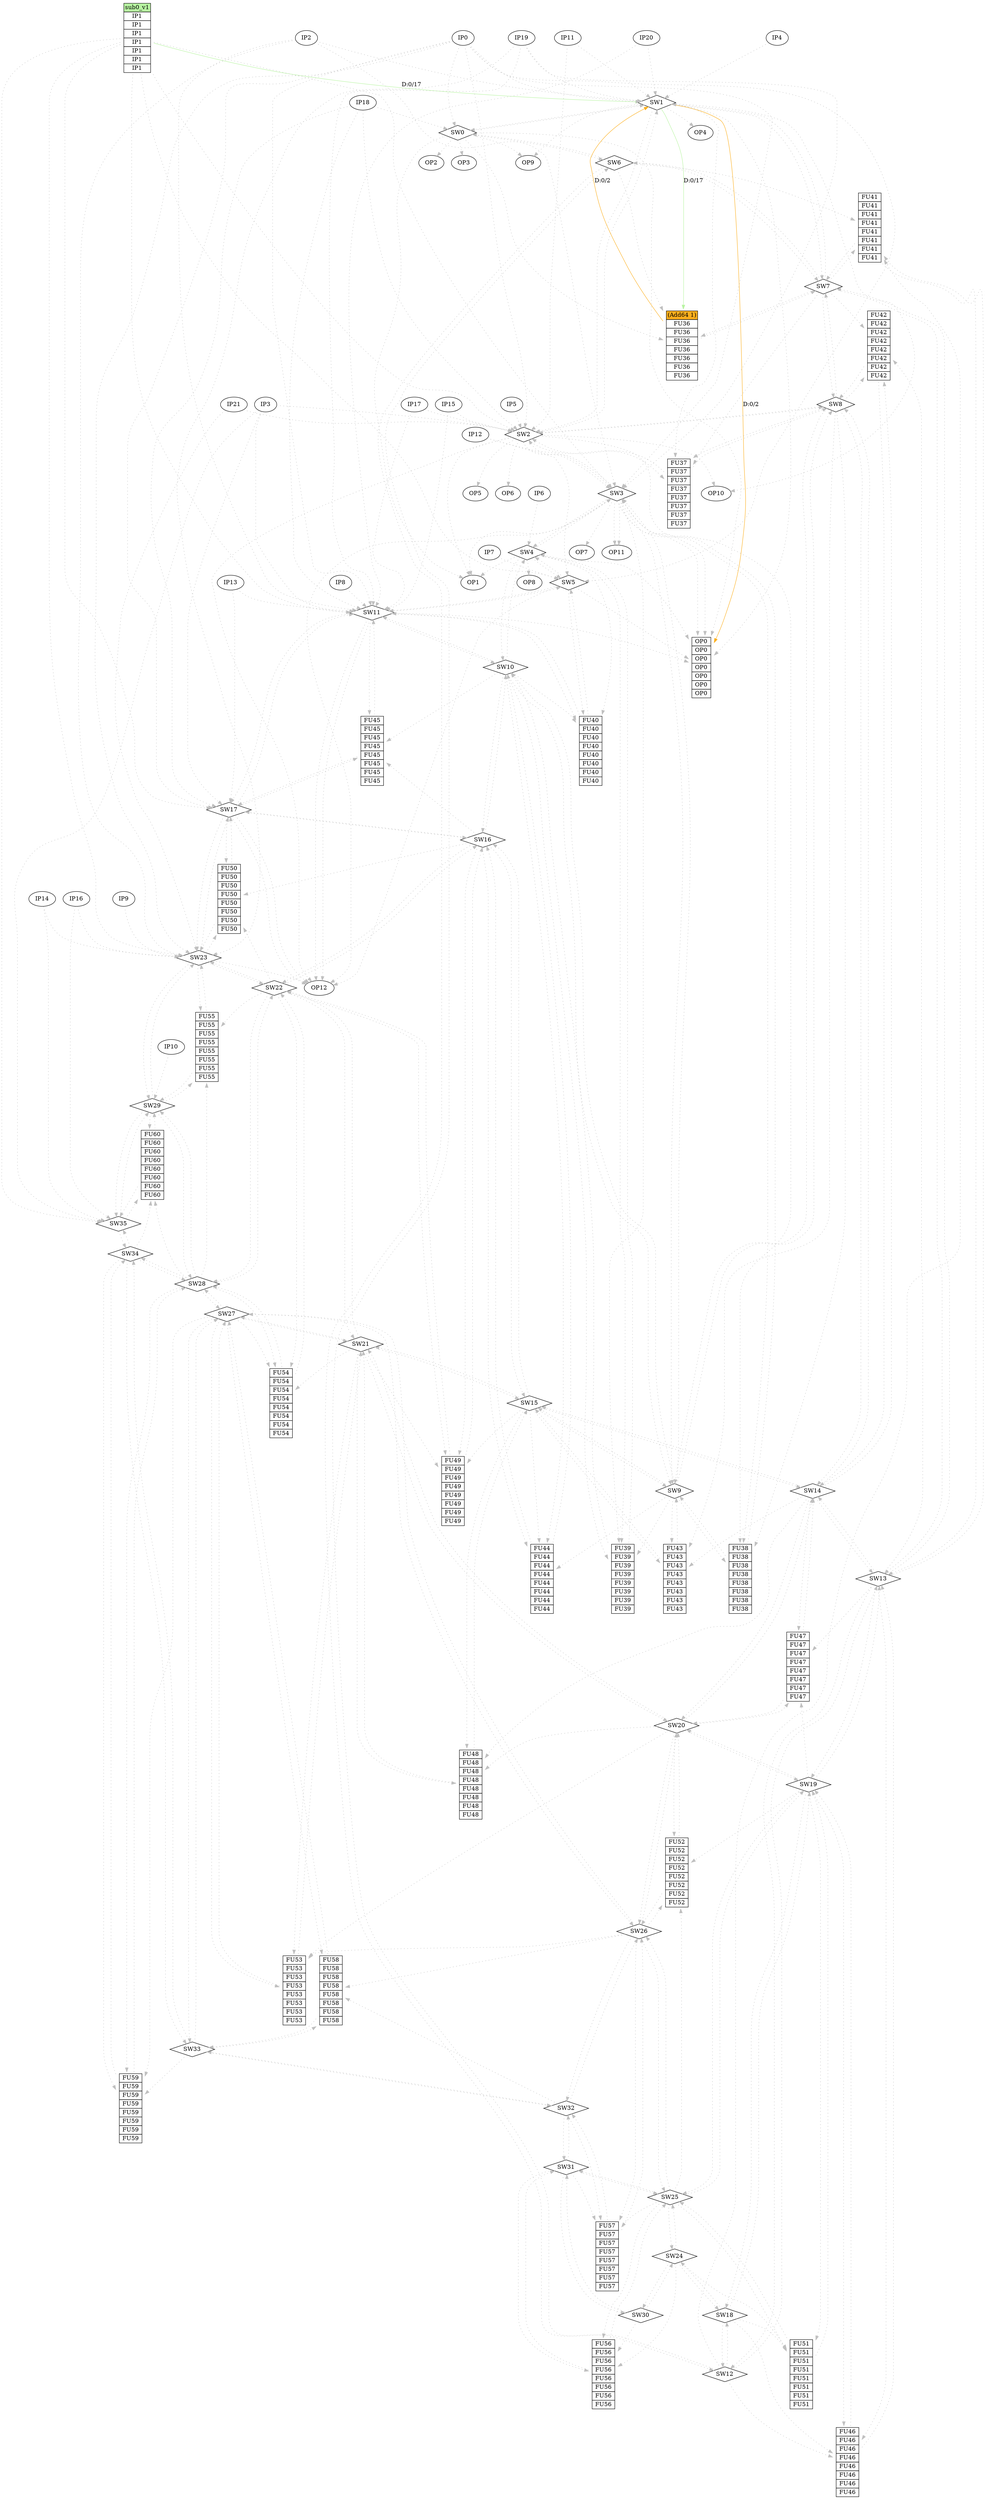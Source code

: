 digraph sched {
IP1[shape=plaintext, label = <<table border="0" cellspacing="0"><tr><td port="sub0_v1" border="1" bgcolor="#b8f4a2">sub0_v1</td></tr><tr><td border="1"> IP1 </td></tr><tr><td border="1"> IP1 </td></tr><tr><td border="1"> IP1 </td></tr><tr><td border="1"> IP1 </td></tr><tr><td border="1"> IP1 </td></tr><tr><td border="1"> IP1 </td></tr><tr><td border="1"> IP1 </td></tr>
</table>>, pos = "-2,1!", pin=true];
OP0[shape=plaintext, label = <<table border="0" cellspacing="0"><tr><td border="1"> OP0 </td></tr><tr><td border="1"> OP0 </td></tr><tr><td border="1"> OP0 </td></tr><tr><td border="1"> OP0 </td></tr><tr><td border="1"> OP0 </td></tr><tr><td border="1"> OP0 </td></tr><tr><td border="1"> OP0 </td></tr>
</table>>, pos = "-2,1!", pin=true];
SW0 [shape=diamond, pos = "-4,3!", pin=true];
SW1 [shape=diamond, pos = "-4,3!", pin=true];
SW2 [shape=diamond, pos = "-4,3!", pin=true];
SW3 [shape=diamond, pos = "-4,3!", pin=true];
SW4 [shape=diamond, pos = "-4,3!", pin=true];
SW5 [shape=diamond, pos = "-4,3!", pin=true];
SW6 [shape=diamond, pos = "-4,3!", pin=true];
SW7 [shape=diamond, pos = "-4,3!", pin=true];
SW8 [shape=diamond, pos = "-4,3!", pin=true];
SW9 [shape=diamond, pos = "-4,3!", pin=true];
SW10 [shape=diamond, pos = "-4,3!", pin=true];
SW11 [shape=diamond, pos = "-4,3!", pin=true];
SW12 [shape=diamond, pos = "-4,3!", pin=true];
SW13 [shape=diamond, pos = "-4,3!", pin=true];
SW14 [shape=diamond, pos = "-4,3!", pin=true];
SW15 [shape=diamond, pos = "-4,3!", pin=true];
SW16 [shape=diamond, pos = "-4,3!", pin=true];
SW17 [shape=diamond, pos = "-4,3!", pin=true];
SW18 [shape=diamond, pos = "-4,3!", pin=true];
SW19 [shape=diamond, pos = "-4,3!", pin=true];
SW20 [shape=diamond, pos = "-4,3!", pin=true];
SW21 [shape=diamond, pos = "-4,3!", pin=true];
SW22 [shape=diamond, pos = "-4,3!", pin=true];
SW23 [shape=diamond, pos = "-4,3!", pin=true];
SW24 [shape=diamond, pos = "-4,3!", pin=true];
SW25 [shape=diamond, pos = "-4,3!", pin=true];
SW26 [shape=diamond, pos = "-4,3!", pin=true];
SW27 [shape=diamond, pos = "-4,3!", pin=true];
SW28 [shape=diamond, pos = "-4,3!", pin=true];
SW29 [shape=diamond, pos = "-4,3!", pin=true];
SW30 [shape=diamond, pos = "-4,3!", pin=true];
SW31 [shape=diamond, pos = "-4,3!", pin=true];
SW32 [shape=diamond, pos = "-4,3!", pin=true];
SW33 [shape=diamond, pos = "-4,3!", pin=true];
SW34 [shape=diamond, pos = "-4,3!", pin=true];
SW35 [shape=diamond, pos = "-4,3!", pin=true];
FU36[shape=plaintext, label = <<table border="0" cellspacing="0"><tr><td port="(Add64 1)" border="1" bgcolor="#fcaf1d">(Add64 1)</td></tr><tr><td border="1"> FU36 </td></tr><tr><td border="1"> FU36 </td></tr><tr><td border="1"> FU36 </td></tr><tr><td border="1"> FU36 </td></tr><tr><td border="1"> FU36 </td></tr><tr><td border="1"> FU36 </td></tr><tr><td border="1"> FU36 </td></tr>
</table>>, pos = "-2,1!", pin=true];
FU37[shape=plaintext, label = <<table border="0" cellspacing="0"><tr><td border="1"> FU37 </td></tr><tr><td border="1"> FU37 </td></tr><tr><td border="1"> FU37 </td></tr><tr><td border="1"> FU37 </td></tr><tr><td border="1"> FU37 </td></tr><tr><td border="1"> FU37 </td></tr><tr><td border="1"> FU37 </td></tr><tr><td border="1"> FU37 </td></tr>
</table>>, pos = "-2,1!", pin=true];
FU38[shape=plaintext, label = <<table border="0" cellspacing="0"><tr><td border="1"> FU38 </td></tr><tr><td border="1"> FU38 </td></tr><tr><td border="1"> FU38 </td></tr><tr><td border="1"> FU38 </td></tr><tr><td border="1"> FU38 </td></tr><tr><td border="1"> FU38 </td></tr><tr><td border="1"> FU38 </td></tr><tr><td border="1"> FU38 </td></tr>
</table>>, pos = "-2,1!", pin=true];
FU39[shape=plaintext, label = <<table border="0" cellspacing="0"><tr><td border="1"> FU39 </td></tr><tr><td border="1"> FU39 </td></tr><tr><td border="1"> FU39 </td></tr><tr><td border="1"> FU39 </td></tr><tr><td border="1"> FU39 </td></tr><tr><td border="1"> FU39 </td></tr><tr><td border="1"> FU39 </td></tr><tr><td border="1"> FU39 </td></tr>
</table>>, pos = "-2,1!", pin=true];
FU40[shape=plaintext, label = <<table border="0" cellspacing="0"><tr><td border="1"> FU40 </td></tr><tr><td border="1"> FU40 </td></tr><tr><td border="1"> FU40 </td></tr><tr><td border="1"> FU40 </td></tr><tr><td border="1"> FU40 </td></tr><tr><td border="1"> FU40 </td></tr><tr><td border="1"> FU40 </td></tr><tr><td border="1"> FU40 </td></tr>
</table>>, pos = "-2,1!", pin=true];
FU41[shape=plaintext, label = <<table border="0" cellspacing="0"><tr><td border="1"> FU41 </td></tr><tr><td border="1"> FU41 </td></tr><tr><td border="1"> FU41 </td></tr><tr><td border="1"> FU41 </td></tr><tr><td border="1"> FU41 </td></tr><tr><td border="1"> FU41 </td></tr><tr><td border="1"> FU41 </td></tr><tr><td border="1"> FU41 </td></tr>
</table>>, pos = "-2,1!", pin=true];
FU42[shape=plaintext, label = <<table border="0" cellspacing="0"><tr><td border="1"> FU42 </td></tr><tr><td border="1"> FU42 </td></tr><tr><td border="1"> FU42 </td></tr><tr><td border="1"> FU42 </td></tr><tr><td border="1"> FU42 </td></tr><tr><td border="1"> FU42 </td></tr><tr><td border="1"> FU42 </td></tr><tr><td border="1"> FU42 </td></tr>
</table>>, pos = "-2,1!", pin=true];
FU43[shape=plaintext, label = <<table border="0" cellspacing="0"><tr><td border="1"> FU43 </td></tr><tr><td border="1"> FU43 </td></tr><tr><td border="1"> FU43 </td></tr><tr><td border="1"> FU43 </td></tr><tr><td border="1"> FU43 </td></tr><tr><td border="1"> FU43 </td></tr><tr><td border="1"> FU43 </td></tr><tr><td border="1"> FU43 </td></tr>
</table>>, pos = "-2,1!", pin=true];
FU44[shape=plaintext, label = <<table border="0" cellspacing="0"><tr><td border="1"> FU44 </td></tr><tr><td border="1"> FU44 </td></tr><tr><td border="1"> FU44 </td></tr><tr><td border="1"> FU44 </td></tr><tr><td border="1"> FU44 </td></tr><tr><td border="1"> FU44 </td></tr><tr><td border="1"> FU44 </td></tr><tr><td border="1"> FU44 </td></tr>
</table>>, pos = "-2,1!", pin=true];
FU45[shape=plaintext, label = <<table border="0" cellspacing="0"><tr><td border="1"> FU45 </td></tr><tr><td border="1"> FU45 </td></tr><tr><td border="1"> FU45 </td></tr><tr><td border="1"> FU45 </td></tr><tr><td border="1"> FU45 </td></tr><tr><td border="1"> FU45 </td></tr><tr><td border="1"> FU45 </td></tr><tr><td border="1"> FU45 </td></tr>
</table>>, pos = "-2,1!", pin=true];
FU46[shape=plaintext, label = <<table border="0" cellspacing="0"><tr><td border="1"> FU46 </td></tr><tr><td border="1"> FU46 </td></tr><tr><td border="1"> FU46 </td></tr><tr><td border="1"> FU46 </td></tr><tr><td border="1"> FU46 </td></tr><tr><td border="1"> FU46 </td></tr><tr><td border="1"> FU46 </td></tr><tr><td border="1"> FU46 </td></tr>
</table>>, pos = "-2,1!", pin=true];
FU47[shape=plaintext, label = <<table border="0" cellspacing="0"><tr><td border="1"> FU47 </td></tr><tr><td border="1"> FU47 </td></tr><tr><td border="1"> FU47 </td></tr><tr><td border="1"> FU47 </td></tr><tr><td border="1"> FU47 </td></tr><tr><td border="1"> FU47 </td></tr><tr><td border="1"> FU47 </td></tr><tr><td border="1"> FU47 </td></tr>
</table>>, pos = "-2,1!", pin=true];
FU48[shape=plaintext, label = <<table border="0" cellspacing="0"><tr><td border="1"> FU48 </td></tr><tr><td border="1"> FU48 </td></tr><tr><td border="1"> FU48 </td></tr><tr><td border="1"> FU48 </td></tr><tr><td border="1"> FU48 </td></tr><tr><td border="1"> FU48 </td></tr><tr><td border="1"> FU48 </td></tr><tr><td border="1"> FU48 </td></tr>
</table>>, pos = "-2,1!", pin=true];
FU49[shape=plaintext, label = <<table border="0" cellspacing="0"><tr><td border="1"> FU49 </td></tr><tr><td border="1"> FU49 </td></tr><tr><td border="1"> FU49 </td></tr><tr><td border="1"> FU49 </td></tr><tr><td border="1"> FU49 </td></tr><tr><td border="1"> FU49 </td></tr><tr><td border="1"> FU49 </td></tr><tr><td border="1"> FU49 </td></tr>
</table>>, pos = "-2,1!", pin=true];
FU50[shape=plaintext, label = <<table border="0" cellspacing="0"><tr><td border="1"> FU50 </td></tr><tr><td border="1"> FU50 </td></tr><tr><td border="1"> FU50 </td></tr><tr><td border="1"> FU50 </td></tr><tr><td border="1"> FU50 </td></tr><tr><td border="1"> FU50 </td></tr><tr><td border="1"> FU50 </td></tr><tr><td border="1"> FU50 </td></tr>
</table>>, pos = "-2,1!", pin=true];
FU51[shape=plaintext, label = <<table border="0" cellspacing="0"><tr><td border="1"> FU51 </td></tr><tr><td border="1"> FU51 </td></tr><tr><td border="1"> FU51 </td></tr><tr><td border="1"> FU51 </td></tr><tr><td border="1"> FU51 </td></tr><tr><td border="1"> FU51 </td></tr><tr><td border="1"> FU51 </td></tr><tr><td border="1"> FU51 </td></tr>
</table>>, pos = "-2,1!", pin=true];
FU52[shape=plaintext, label = <<table border="0" cellspacing="0"><tr><td border="1"> FU52 </td></tr><tr><td border="1"> FU52 </td></tr><tr><td border="1"> FU52 </td></tr><tr><td border="1"> FU52 </td></tr><tr><td border="1"> FU52 </td></tr><tr><td border="1"> FU52 </td></tr><tr><td border="1"> FU52 </td></tr><tr><td border="1"> FU52 </td></tr>
</table>>, pos = "-2,1!", pin=true];
FU53[shape=plaintext, label = <<table border="0" cellspacing="0"><tr><td border="1"> FU53 </td></tr><tr><td border="1"> FU53 </td></tr><tr><td border="1"> FU53 </td></tr><tr><td border="1"> FU53 </td></tr><tr><td border="1"> FU53 </td></tr><tr><td border="1"> FU53 </td></tr><tr><td border="1"> FU53 </td></tr><tr><td border="1"> FU53 </td></tr>
</table>>, pos = "-2,1!", pin=true];
FU54[shape=plaintext, label = <<table border="0" cellspacing="0"><tr><td border="1"> FU54 </td></tr><tr><td border="1"> FU54 </td></tr><tr><td border="1"> FU54 </td></tr><tr><td border="1"> FU54 </td></tr><tr><td border="1"> FU54 </td></tr><tr><td border="1"> FU54 </td></tr><tr><td border="1"> FU54 </td></tr><tr><td border="1"> FU54 </td></tr>
</table>>, pos = "-2,1!", pin=true];
FU55[shape=plaintext, label = <<table border="0" cellspacing="0"><tr><td border="1"> FU55 </td></tr><tr><td border="1"> FU55 </td></tr><tr><td border="1"> FU55 </td></tr><tr><td border="1"> FU55 </td></tr><tr><td border="1"> FU55 </td></tr><tr><td border="1"> FU55 </td></tr><tr><td border="1"> FU55 </td></tr><tr><td border="1"> FU55 </td></tr>
</table>>, pos = "-2,1!", pin=true];
FU56[shape=plaintext, label = <<table border="0" cellspacing="0"><tr><td border="1"> FU56 </td></tr><tr><td border="1"> FU56 </td></tr><tr><td border="1"> FU56 </td></tr><tr><td border="1"> FU56 </td></tr><tr><td border="1"> FU56 </td></tr><tr><td border="1"> FU56 </td></tr><tr><td border="1"> FU56 </td></tr><tr><td border="1"> FU56 </td></tr>
</table>>, pos = "-2,1!", pin=true];
FU57[shape=plaintext, label = <<table border="0" cellspacing="0"><tr><td border="1"> FU57 </td></tr><tr><td border="1"> FU57 </td></tr><tr><td border="1"> FU57 </td></tr><tr><td border="1"> FU57 </td></tr><tr><td border="1"> FU57 </td></tr><tr><td border="1"> FU57 </td></tr><tr><td border="1"> FU57 </td></tr><tr><td border="1"> FU57 </td></tr>
</table>>, pos = "-2,1!", pin=true];
FU58[shape=plaintext, label = <<table border="0" cellspacing="0"><tr><td border="1"> FU58 </td></tr><tr><td border="1"> FU58 </td></tr><tr><td border="1"> FU58 </td></tr><tr><td border="1"> FU58 </td></tr><tr><td border="1"> FU58 </td></tr><tr><td border="1"> FU58 </td></tr><tr><td border="1"> FU58 </td></tr><tr><td border="1"> FU58 </td></tr>
</table>>, pos = "-2,1!", pin=true];
FU59[shape=plaintext, label = <<table border="0" cellspacing="0"><tr><td border="1"> FU59 </td></tr><tr><td border="1"> FU59 </td></tr><tr><td border="1"> FU59 </td></tr><tr><td border="1"> FU59 </td></tr><tr><td border="1"> FU59 </td></tr><tr><td border="1"> FU59 </td></tr><tr><td border="1"> FU59 </td></tr><tr><td border="1"> FU59 </td></tr>
</table>>, pos = "-2,1!", pin=true];
FU60[shape=plaintext, label = <<table border="0" cellspacing="0"><tr><td border="1"> FU60 </td></tr><tr><td border="1"> FU60 </td></tr><tr><td border="1"> FU60 </td></tr><tr><td border="1"> FU60 </td></tr><tr><td border="1"> FU60 </td></tr><tr><td border="1"> FU60 </td></tr><tr><td border="1"> FU60 </td></tr><tr><td border="1"> FU60 </td></tr>
</table>>, pos = "-2,1!", pin=true];
SW0->SW6 [color=gray style=dotted, label="" fontcolor=gray]
SW0->SW1 [color=gray style=dotted, label="" fontcolor=gray]
SW0->FU36 [color=gray style=dotted, label="" fontcolor=gray]
SW0->OP0 [color=gray style=dotted, label="" fontcolor=gray]
SW0->OP1 [color=gray style=dotted, label="" fontcolor=gray]
SW0->OP2 [color=gray style=dotted, label="" fontcolor=gray]
SW0->OP3 [color=gray style=dotted, label="" fontcolor=gray]
SW0->OP9 [color=gray style=dotted, label="" fontcolor=gray]
SW1->SW0 [color=gray style=dotted, label="" fontcolor=gray]
SW1->SW7 [color=gray style=dotted, label="" fontcolor=gray]
SW1->SW2 [color=gray style=dotted, label="" fontcolor=gray]
SW1->FU36 [color="#b8f4a2"  label="D:0/17 "];
SW1->FU37 [color=gray style=dotted, label="" fontcolor=gray]
SW1->OP0 [color="#fcaf1d"  label="D:0/2 "];
SW1->OP0 [color=gray style=dotted, label="" fontcolor=gray]
SW1->OP4 [color=gray style=dotted, label="" fontcolor=gray]
SW1->OP9 [color=gray style=dotted, label="" fontcolor=gray]
SW1->OP10 [color=gray style=dotted, label="" fontcolor=gray]
SW2->SW1 [color=gray style=dotted, label="" fontcolor=gray]
SW2->SW8 [color=gray style=dotted, label="" fontcolor=gray]
SW2->SW3 [color=gray style=dotted, label="" fontcolor=gray]
SW2->FU37 [color=gray style=dotted, label="" fontcolor=gray]
SW2->FU38 [color=gray style=dotted, label="" fontcolor=gray]
SW2->OP1 [color=gray style=dotted, label="" fontcolor=gray]
SW2->OP5 [color=gray style=dotted, label="" fontcolor=gray]
SW2->OP6 [color=gray style=dotted, label="" fontcolor=gray]
SW2->OP10 [color=gray style=dotted, label="" fontcolor=gray]
SW2->OP12 [color=gray style=dotted, label="" fontcolor=gray]
SW3->SW2 [color=gray style=dotted, label="" fontcolor=gray]
SW3->SW9 [color=gray style=dotted, label="" fontcolor=gray]
SW3->SW4 [color=gray style=dotted, label="" fontcolor=gray]
SW3->FU38 [color=gray style=dotted, label="" fontcolor=gray]
SW3->FU39 [color=gray style=dotted, label="" fontcolor=gray]
SW3->OP0 [color=gray style=dotted, label="" fontcolor=gray]
SW3->OP0 [color=gray style=dotted, label="" fontcolor=gray]
SW3->OP1 [color=gray style=dotted, label="" fontcolor=gray]
SW3->OP7 [color=gray style=dotted, label="" fontcolor=gray]
SW3->OP11 [color=gray style=dotted, label="" fontcolor=gray]
SW3->OP11 [color=gray style=dotted, label="" fontcolor=gray]
SW3->OP12 [color=gray style=dotted, label="" fontcolor=gray]
SW4->SW3 [color=gray style=dotted, label="" fontcolor=gray]
SW4->SW10 [color=gray style=dotted, label="" fontcolor=gray]
SW4->SW5 [color=gray style=dotted, label="" fontcolor=gray]
SW4->FU39 [color=gray style=dotted, label="" fontcolor=gray]
SW4->FU40 [color=gray style=dotted, label="" fontcolor=gray]
SW4->OP0 [color=gray style=dotted, label="" fontcolor=gray]
SW4->OP1 [color=gray style=dotted, label="" fontcolor=gray]
SW4->OP8 [color=gray style=dotted, label="" fontcolor=gray]
SW5->SW4 [color=gray style=dotted, label="" fontcolor=gray]
SW5->SW11 [color=gray style=dotted, label="" fontcolor=gray]
SW5->FU40 [color=gray style=dotted, label="" fontcolor=gray]
SW5->OP0 [color=gray style=dotted, label="" fontcolor=gray]
SW5->OP12 [color=gray style=dotted, label="" fontcolor=gray]
SW6->SW0 [color=gray style=dotted, label="" fontcolor=gray]
SW6->SW12 [color=gray style=dotted, label="" fontcolor=gray]
SW6->SW7 [color=gray style=dotted, label="" fontcolor=gray]
SW6->FU36 [color=gray style=dotted, label="" fontcolor=gray]
SW6->FU41 [color=gray style=dotted, label="" fontcolor=gray]
SW7->SW1 [color=gray style=dotted, label="" fontcolor=gray]
SW7->SW6 [color=gray style=dotted, label="" fontcolor=gray]
SW7->SW13 [color=gray style=dotted, label="" fontcolor=gray]
SW7->SW8 [color=gray style=dotted, label="" fontcolor=gray]
SW7->FU36 [color=gray style=dotted, label="" fontcolor=gray]
SW7->FU37 [color=gray style=dotted, label="" fontcolor=gray]
SW7->FU41 [color=gray style=dotted, label="" fontcolor=gray]
SW7->FU42 [color=gray style=dotted, label="" fontcolor=gray]
SW8->SW2 [color=gray style=dotted, label="" fontcolor=gray]
SW8->SW7 [color=gray style=dotted, label="" fontcolor=gray]
SW8->SW14 [color=gray style=dotted, label="" fontcolor=gray]
SW8->SW9 [color=gray style=dotted, label="" fontcolor=gray]
SW8->FU37 [color=gray style=dotted, label="" fontcolor=gray]
SW8->FU38 [color=gray style=dotted, label="" fontcolor=gray]
SW8->FU42 [color=gray style=dotted, label="" fontcolor=gray]
SW8->FU43 [color=gray style=dotted, label="" fontcolor=gray]
SW9->SW3 [color=gray style=dotted, label="" fontcolor=gray]
SW9->SW8 [color=gray style=dotted, label="" fontcolor=gray]
SW9->SW15 [color=gray style=dotted, label="" fontcolor=gray]
SW9->SW10 [color=gray style=dotted, label="" fontcolor=gray]
SW9->FU38 [color=gray style=dotted, label="" fontcolor=gray]
SW9->FU39 [color=gray style=dotted, label="" fontcolor=gray]
SW9->FU43 [color=gray style=dotted, label="" fontcolor=gray]
SW9->FU44 [color=gray style=dotted, label="" fontcolor=gray]
SW10->SW4 [color=gray style=dotted, label="" fontcolor=gray]
SW10->SW9 [color=gray style=dotted, label="" fontcolor=gray]
SW10->SW16 [color=gray style=dotted, label="" fontcolor=gray]
SW10->SW11 [color=gray style=dotted, label="" fontcolor=gray]
SW10->FU39 [color=gray style=dotted, label="" fontcolor=gray]
SW10->FU40 [color=gray style=dotted, label="" fontcolor=gray]
SW10->FU44 [color=gray style=dotted, label="" fontcolor=gray]
SW10->FU45 [color=gray style=dotted, label="" fontcolor=gray]
SW11->SW5 [color=gray style=dotted, label="" fontcolor=gray]
SW11->SW10 [color=gray style=dotted, label="" fontcolor=gray]
SW11->SW17 [color=gray style=dotted, label="" fontcolor=gray]
SW11->FU40 [color=gray style=dotted, label="" fontcolor=gray]
SW11->FU45 [color=gray style=dotted, label="" fontcolor=gray]
SW11->OP0 [color=gray style=dotted, label="" fontcolor=gray]
SW11->OP12 [color=gray style=dotted, label="" fontcolor=gray]
SW11->OP12 [color=gray style=dotted, label="" fontcolor=gray]
SW12->SW6 [color=gray style=dotted, label="" fontcolor=gray]
SW12->SW18 [color=gray style=dotted, label="" fontcolor=gray]
SW12->SW13 [color=gray style=dotted, label="" fontcolor=gray]
SW12->FU41 [color=gray style=dotted, label="" fontcolor=gray]
SW12->FU46 [color=gray style=dotted, label="" fontcolor=gray]
SW13->SW7 [color=gray style=dotted, label="" fontcolor=gray]
SW13->SW12 [color=gray style=dotted, label="" fontcolor=gray]
SW13->SW19 [color=gray style=dotted, label="" fontcolor=gray]
SW13->SW14 [color=gray style=dotted, label="" fontcolor=gray]
SW13->FU41 [color=gray style=dotted, label="" fontcolor=gray]
SW13->FU42 [color=gray style=dotted, label="" fontcolor=gray]
SW13->FU46 [color=gray style=dotted, label="" fontcolor=gray]
SW13->FU47 [color=gray style=dotted, label="" fontcolor=gray]
SW14->SW8 [color=gray style=dotted, label="" fontcolor=gray]
SW14->SW13 [color=gray style=dotted, label="" fontcolor=gray]
SW14->SW20 [color=gray style=dotted, label="" fontcolor=gray]
SW14->SW15 [color=gray style=dotted, label="" fontcolor=gray]
SW14->FU42 [color=gray style=dotted, label="" fontcolor=gray]
SW14->FU43 [color=gray style=dotted, label="" fontcolor=gray]
SW14->FU47 [color=gray style=dotted, label="" fontcolor=gray]
SW14->FU48 [color=gray style=dotted, label="" fontcolor=gray]
SW15->SW9 [color=gray style=dotted, label="" fontcolor=gray]
SW15->SW14 [color=gray style=dotted, label="" fontcolor=gray]
SW15->SW21 [color=gray style=dotted, label="" fontcolor=gray]
SW15->SW16 [color=gray style=dotted, label="" fontcolor=gray]
SW15->FU43 [color=gray style=dotted, label="" fontcolor=gray]
SW15->FU44 [color=gray style=dotted, label="" fontcolor=gray]
SW15->FU48 [color=gray style=dotted, label="" fontcolor=gray]
SW15->FU49 [color=gray style=dotted, label="" fontcolor=gray]
SW16->SW10 [color=gray style=dotted, label="" fontcolor=gray]
SW16->SW15 [color=gray style=dotted, label="" fontcolor=gray]
SW16->SW22 [color=gray style=dotted, label="" fontcolor=gray]
SW16->SW17 [color=gray style=dotted, label="" fontcolor=gray]
SW16->FU44 [color=gray style=dotted, label="" fontcolor=gray]
SW16->FU45 [color=gray style=dotted, label="" fontcolor=gray]
SW16->FU49 [color=gray style=dotted, label="" fontcolor=gray]
SW16->FU50 [color=gray style=dotted, label="" fontcolor=gray]
SW17->SW11 [color=gray style=dotted, label="" fontcolor=gray]
SW17->SW16 [color=gray style=dotted, label="" fontcolor=gray]
SW17->SW23 [color=gray style=dotted, label="" fontcolor=gray]
SW17->FU45 [color=gray style=dotted, label="" fontcolor=gray]
SW17->FU50 [color=gray style=dotted, label="" fontcolor=gray]
SW17->OP12 [color=gray style=dotted, label="" fontcolor=gray]
SW17->OP12 [color=gray style=dotted, label="" fontcolor=gray]
SW18->SW12 [color=gray style=dotted, label="" fontcolor=gray]
SW18->SW24 [color=gray style=dotted, label="" fontcolor=gray]
SW18->SW19 [color=gray style=dotted, label="" fontcolor=gray]
SW18->FU46 [color=gray style=dotted, label="" fontcolor=gray]
SW18->FU51 [color=gray style=dotted, label="" fontcolor=gray]
SW19->SW13 [color=gray style=dotted, label="" fontcolor=gray]
SW19->SW18 [color=gray style=dotted, label="" fontcolor=gray]
SW19->SW25 [color=gray style=dotted, label="" fontcolor=gray]
SW19->SW20 [color=gray style=dotted, label="" fontcolor=gray]
SW19->FU46 [color=gray style=dotted, label="" fontcolor=gray]
SW19->FU47 [color=gray style=dotted, label="" fontcolor=gray]
SW19->FU51 [color=gray style=dotted, label="" fontcolor=gray]
SW19->FU52 [color=gray style=dotted, label="" fontcolor=gray]
SW20->SW14 [color=gray style=dotted, label="" fontcolor=gray]
SW20->SW19 [color=gray style=dotted, label="" fontcolor=gray]
SW20->SW26 [color=gray style=dotted, label="" fontcolor=gray]
SW20->SW21 [color=gray style=dotted, label="" fontcolor=gray]
SW20->FU47 [color=gray style=dotted, label="" fontcolor=gray]
SW20->FU48 [color=gray style=dotted, label="" fontcolor=gray]
SW20->FU52 [color=gray style=dotted, label="" fontcolor=gray]
SW20->FU53 [color=gray style=dotted, label="" fontcolor=gray]
SW21->SW15 [color=gray style=dotted, label="" fontcolor=gray]
SW21->SW20 [color=gray style=dotted, label="" fontcolor=gray]
SW21->SW27 [color=gray style=dotted, label="" fontcolor=gray]
SW21->SW22 [color=gray style=dotted, label="" fontcolor=gray]
SW21->FU48 [color=gray style=dotted, label="" fontcolor=gray]
SW21->FU49 [color=gray style=dotted, label="" fontcolor=gray]
SW21->FU53 [color=gray style=dotted, label="" fontcolor=gray]
SW21->FU54 [color=gray style=dotted, label="" fontcolor=gray]
SW22->SW16 [color=gray style=dotted, label="" fontcolor=gray]
SW22->SW21 [color=gray style=dotted, label="" fontcolor=gray]
SW22->SW28 [color=gray style=dotted, label="" fontcolor=gray]
SW22->SW23 [color=gray style=dotted, label="" fontcolor=gray]
SW22->FU49 [color=gray style=dotted, label="" fontcolor=gray]
SW22->FU50 [color=gray style=dotted, label="" fontcolor=gray]
SW22->FU54 [color=gray style=dotted, label="" fontcolor=gray]
SW22->FU55 [color=gray style=dotted, label="" fontcolor=gray]
SW23->SW17 [color=gray style=dotted, label="" fontcolor=gray]
SW23->SW22 [color=gray style=dotted, label="" fontcolor=gray]
SW23->SW29 [color=gray style=dotted, label="" fontcolor=gray]
SW23->FU50 [color=gray style=dotted, label="" fontcolor=gray]
SW23->FU55 [color=gray style=dotted, label="" fontcolor=gray]
SW23->OP12 [color=gray style=dotted, label="" fontcolor=gray]
SW24->SW18 [color=gray style=dotted, label="" fontcolor=gray]
SW24->SW30 [color=gray style=dotted, label="" fontcolor=gray]
SW24->SW25 [color=gray style=dotted, label="" fontcolor=gray]
SW24->FU51 [color=gray style=dotted, label="" fontcolor=gray]
SW24->FU56 [color=gray style=dotted, label="" fontcolor=gray]
SW25->SW19 [color=gray style=dotted, label="" fontcolor=gray]
SW25->SW24 [color=gray style=dotted, label="" fontcolor=gray]
SW25->SW31 [color=gray style=dotted, label="" fontcolor=gray]
SW25->SW26 [color=gray style=dotted, label="" fontcolor=gray]
SW25->FU51 [color=gray style=dotted, label="" fontcolor=gray]
SW25->FU52 [color=gray style=dotted, label="" fontcolor=gray]
SW25->FU56 [color=gray style=dotted, label="" fontcolor=gray]
SW25->FU57 [color=gray style=dotted, label="" fontcolor=gray]
SW26->SW20 [color=gray style=dotted, label="" fontcolor=gray]
SW26->SW25 [color=gray style=dotted, label="" fontcolor=gray]
SW26->SW32 [color=gray style=dotted, label="" fontcolor=gray]
SW26->SW27 [color=gray style=dotted, label="" fontcolor=gray]
SW26->FU52 [color=gray style=dotted, label="" fontcolor=gray]
SW26->FU53 [color=gray style=dotted, label="" fontcolor=gray]
SW26->FU57 [color=gray style=dotted, label="" fontcolor=gray]
SW26->FU58 [color=gray style=dotted, label="" fontcolor=gray]
SW27->SW21 [color=gray style=dotted, label="" fontcolor=gray]
SW27->SW26 [color=gray style=dotted, label="" fontcolor=gray]
SW27->SW33 [color=gray style=dotted, label="" fontcolor=gray]
SW27->SW28 [color=gray style=dotted, label="" fontcolor=gray]
SW27->FU53 [color=gray style=dotted, label="" fontcolor=gray]
SW27->FU54 [color=gray style=dotted, label="" fontcolor=gray]
SW27->FU58 [color=gray style=dotted, label="" fontcolor=gray]
SW27->FU59 [color=gray style=dotted, label="" fontcolor=gray]
SW28->SW22 [color=gray style=dotted, label="" fontcolor=gray]
SW28->SW27 [color=gray style=dotted, label="" fontcolor=gray]
SW28->SW34 [color=gray style=dotted, label="" fontcolor=gray]
SW28->SW29 [color=gray style=dotted, label="" fontcolor=gray]
SW28->FU54 [color=gray style=dotted, label="" fontcolor=gray]
SW28->FU55 [color=gray style=dotted, label="" fontcolor=gray]
SW28->FU59 [color=gray style=dotted, label="" fontcolor=gray]
SW28->FU60 [color=gray style=dotted, label="" fontcolor=gray]
SW29->SW23 [color=gray style=dotted, label="" fontcolor=gray]
SW29->SW28 [color=gray style=dotted, label="" fontcolor=gray]
SW29->SW35 [color=gray style=dotted, label="" fontcolor=gray]
SW29->FU55 [color=gray style=dotted, label="" fontcolor=gray]
SW29->FU60 [color=gray style=dotted, label="" fontcolor=gray]
SW30->SW24 [color=gray style=dotted, label="" fontcolor=gray]
SW30->SW31 [color=gray style=dotted, label="" fontcolor=gray]
SW30->FU56 [color=gray style=dotted, label="" fontcolor=gray]
SW31->SW25 [color=gray style=dotted, label="" fontcolor=gray]
SW31->SW30 [color=gray style=dotted, label="" fontcolor=gray]
SW31->SW32 [color=gray style=dotted, label="" fontcolor=gray]
SW31->FU56 [color=gray style=dotted, label="" fontcolor=gray]
SW31->FU57 [color=gray style=dotted, label="" fontcolor=gray]
SW32->SW26 [color=gray style=dotted, label="" fontcolor=gray]
SW32->SW31 [color=gray style=dotted, label="" fontcolor=gray]
SW32->SW33 [color=gray style=dotted, label="" fontcolor=gray]
SW32->FU57 [color=gray style=dotted, label="" fontcolor=gray]
SW32->FU58 [color=gray style=dotted, label="" fontcolor=gray]
SW33->SW27 [color=gray style=dotted, label="" fontcolor=gray]
SW33->SW32 [color=gray style=dotted, label="" fontcolor=gray]
SW33->SW34 [color=gray style=dotted, label="" fontcolor=gray]
SW33->FU58 [color=gray style=dotted, label="" fontcolor=gray]
SW33->FU59 [color=gray style=dotted, label="" fontcolor=gray]
SW34->SW28 [color=gray style=dotted, label="" fontcolor=gray]
SW34->SW33 [color=gray style=dotted, label="" fontcolor=gray]
SW34->SW35 [color=gray style=dotted, label="" fontcolor=gray]
SW34->FU59 [color=gray style=dotted, label="" fontcolor=gray]
SW34->FU60 [color=gray style=dotted, label="" fontcolor=gray]
SW35->SW29 [color=gray style=dotted, label="" fontcolor=gray]
SW35->SW34 [color=gray style=dotted, label="" fontcolor=gray]
SW35->FU60 [color=gray style=dotted, label="" fontcolor=gray]
FU36->SW1 [color="#fcaf1d"  label="D:0/2 "];
FU36->SW7 [color=gray style=dotted, label="" fontcolor=gray]
FU37->SW2 [color=gray style=dotted, label="" fontcolor=gray]
FU37->SW8 [color=gray style=dotted, label="" fontcolor=gray]
FU38->SW3 [color=gray style=dotted, label="" fontcolor=gray]
FU38->SW9 [color=gray style=dotted, label="" fontcolor=gray]
FU39->SW4 [color=gray style=dotted, label="" fontcolor=gray]
FU39->SW10 [color=gray style=dotted, label="" fontcolor=gray]
FU40->SW5 [color=gray style=dotted, label="" fontcolor=gray]
FU40->SW11 [color=gray style=dotted, label="" fontcolor=gray]
FU41->SW7 [color=gray style=dotted, label="" fontcolor=gray]
FU41->SW13 [color=gray style=dotted, label="" fontcolor=gray]
FU42->SW8 [color=gray style=dotted, label="" fontcolor=gray]
FU42->SW14 [color=gray style=dotted, label="" fontcolor=gray]
FU43->SW9 [color=gray style=dotted, label="" fontcolor=gray]
FU43->SW15 [color=gray style=dotted, label="" fontcolor=gray]
FU44->SW10 [color=gray style=dotted, label="" fontcolor=gray]
FU44->SW16 [color=gray style=dotted, label="" fontcolor=gray]
FU45->SW11 [color=gray style=dotted, label="" fontcolor=gray]
FU45->SW17 [color=gray style=dotted, label="" fontcolor=gray]
FU46->SW13 [color=gray style=dotted, label="" fontcolor=gray]
FU46->SW19 [color=gray style=dotted, label="" fontcolor=gray]
FU47->SW14 [color=gray style=dotted, label="" fontcolor=gray]
FU47->SW20 [color=gray style=dotted, label="" fontcolor=gray]
FU48->SW15 [color=gray style=dotted, label="" fontcolor=gray]
FU48->SW21 [color=gray style=dotted, label="" fontcolor=gray]
FU49->SW16 [color=gray style=dotted, label="" fontcolor=gray]
FU49->SW22 [color=gray style=dotted, label="" fontcolor=gray]
FU50->SW17 [color=gray style=dotted, label="" fontcolor=gray]
FU50->SW23 [color=gray style=dotted, label="" fontcolor=gray]
FU51->SW19 [color=gray style=dotted, label="" fontcolor=gray]
FU51->SW25 [color=gray style=dotted, label="" fontcolor=gray]
FU52->SW20 [color=gray style=dotted, label="" fontcolor=gray]
FU52->SW26 [color=gray style=dotted, label="" fontcolor=gray]
FU53->SW21 [color=gray style=dotted, label="" fontcolor=gray]
FU53->SW27 [color=gray style=dotted, label="" fontcolor=gray]
FU54->SW22 [color=gray style=dotted, label="" fontcolor=gray]
FU54->SW28 [color=gray style=dotted, label="" fontcolor=gray]
FU55->SW23 [color=gray style=dotted, label="" fontcolor=gray]
FU55->SW29 [color=gray style=dotted, label="" fontcolor=gray]
FU56->SW25 [color=gray style=dotted, label="" fontcolor=gray]
FU56->SW31 [color=gray style=dotted, label="" fontcolor=gray]
FU57->SW26 [color=gray style=dotted, label="" fontcolor=gray]
FU57->SW32 [color=gray style=dotted, label="" fontcolor=gray]
FU58->SW27 [color=gray style=dotted, label="" fontcolor=gray]
FU58->SW33 [color=gray style=dotted, label="" fontcolor=gray]
FU59->SW28 [color=gray style=dotted, label="" fontcolor=gray]
FU59->SW34 [color=gray style=dotted, label="" fontcolor=gray]
FU60->SW29 [color=gray style=dotted, label="" fontcolor=gray]
FU60->SW35 [color=gray style=dotted, label="" fontcolor=gray]
IP0->SW0 [color=gray style=dotted, label="" fontcolor=gray]
IP0->SW1 [color=gray style=dotted, label="" fontcolor=gray]
IP0->SW2 [color=gray style=dotted, label="" fontcolor=gray]
IP0->SW3 [color=gray style=dotted, label="" fontcolor=gray]
IP0->SW5 [color=gray style=dotted, label="" fontcolor=gray]
IP0->SW11 [color=gray style=dotted, label="" fontcolor=gray]
IP0->SW17 [color=gray style=dotted, label="" fontcolor=gray]
IP0->SW23 [color=gray style=dotted, label="" fontcolor=gray]
IP1->SW1 [color="#b8f4a2"  label="D:0/17 "];
IP1->SW2 [color=gray style=dotted, label="" fontcolor=gray]
IP1->SW3 [color=gray style=dotted, label="" fontcolor=gray]
IP1->SW5 [color=gray style=dotted, label="" fontcolor=gray]
IP1->SW11 [color=gray style=dotted, label="" fontcolor=gray]
IP1->SW17 [color=gray style=dotted, label="" fontcolor=gray]
IP1->SW23 [color=gray style=dotted, label="" fontcolor=gray]
IP1->SW35 [color=gray style=dotted, label="" fontcolor=gray]
IP2->SW1 [color=gray style=dotted, label="" fontcolor=gray]
IP2->SW3 [color=gray style=dotted, label="" fontcolor=gray]
IP2->SW11 [color=gray style=dotted, label="" fontcolor=gray]
IP2->SW23 [color=gray style=dotted, label="" fontcolor=gray]
IP3->SW2 [color=gray style=dotted, label="" fontcolor=gray]
IP3->SW11 [color=gray style=dotted, label="" fontcolor=gray]
IP3->SW17 [color=gray style=dotted, label="" fontcolor=gray]
IP3->SW35 [color=gray style=dotted, label="" fontcolor=gray]
IP4->SW1 [color=gray style=dotted, label="" fontcolor=gray]
IP5->SW2 [color=gray style=dotted, label="" fontcolor=gray]
IP6->SW4 [color=gray style=dotted, label="" fontcolor=gray]
IP7->SW5 [color=gray style=dotted, label="" fontcolor=gray]
IP8->SW11 [color=gray style=dotted, label="" fontcolor=gray]
IP9->SW23 [color=gray style=dotted, label="" fontcolor=gray]
IP10->SW29 [color=gray style=dotted, label="" fontcolor=gray]
IP11->SW1 [color=gray style=dotted, label="" fontcolor=gray]
IP11->SW2 [color=gray style=dotted, label="" fontcolor=gray]
IP12->SW3 [color=gray style=dotted, label="" fontcolor=gray]
IP12->SW5 [color=gray style=dotted, label="" fontcolor=gray]
IP13->SW11 [color=gray style=dotted, label="" fontcolor=gray]
IP13->SW17 [color=gray style=dotted, label="" fontcolor=gray]
IP14->SW23 [color=gray style=dotted, label="" fontcolor=gray]
IP14->SW35 [color=gray style=dotted, label="" fontcolor=gray]
IP15->SW2 [color=gray style=dotted, label="" fontcolor=gray]
IP15->SW11 [color=gray style=dotted, label="" fontcolor=gray]
IP16->SW23 [color=gray style=dotted, label="" fontcolor=gray]
IP16->SW35 [color=gray style=dotted, label="" fontcolor=gray]
IP17->SW2 [color=gray style=dotted, label="" fontcolor=gray]
IP17->SW11 [color=gray style=dotted, label="" fontcolor=gray]
IP18->SW0 [color=gray style=dotted, label="" fontcolor=gray]
IP18->SW2 [color=gray style=dotted, label="" fontcolor=gray]
IP18->SW11 [color=gray style=dotted, label="" fontcolor=gray]
IP18->SW17 [color=gray style=dotted, label="" fontcolor=gray]
IP19->SW1 [color=gray style=dotted, label="" fontcolor=gray]
IP19->SW3 [color=gray style=dotted, label="" fontcolor=gray]
IP19->SW11 [color=gray style=dotted, label="" fontcolor=gray]
IP19->SW23 [color=gray style=dotted, label="" fontcolor=gray]
IP20->SW1 [color=gray style=dotted, label="" fontcolor=gray]
IP20->SW11 [color=gray style=dotted, label="" fontcolor=gray]
IP21->SW2 [color=gray style=dotted, label="" fontcolor=gray]
IP21->SW23 [color=gray style=dotted, label="" fontcolor=gray]
}

